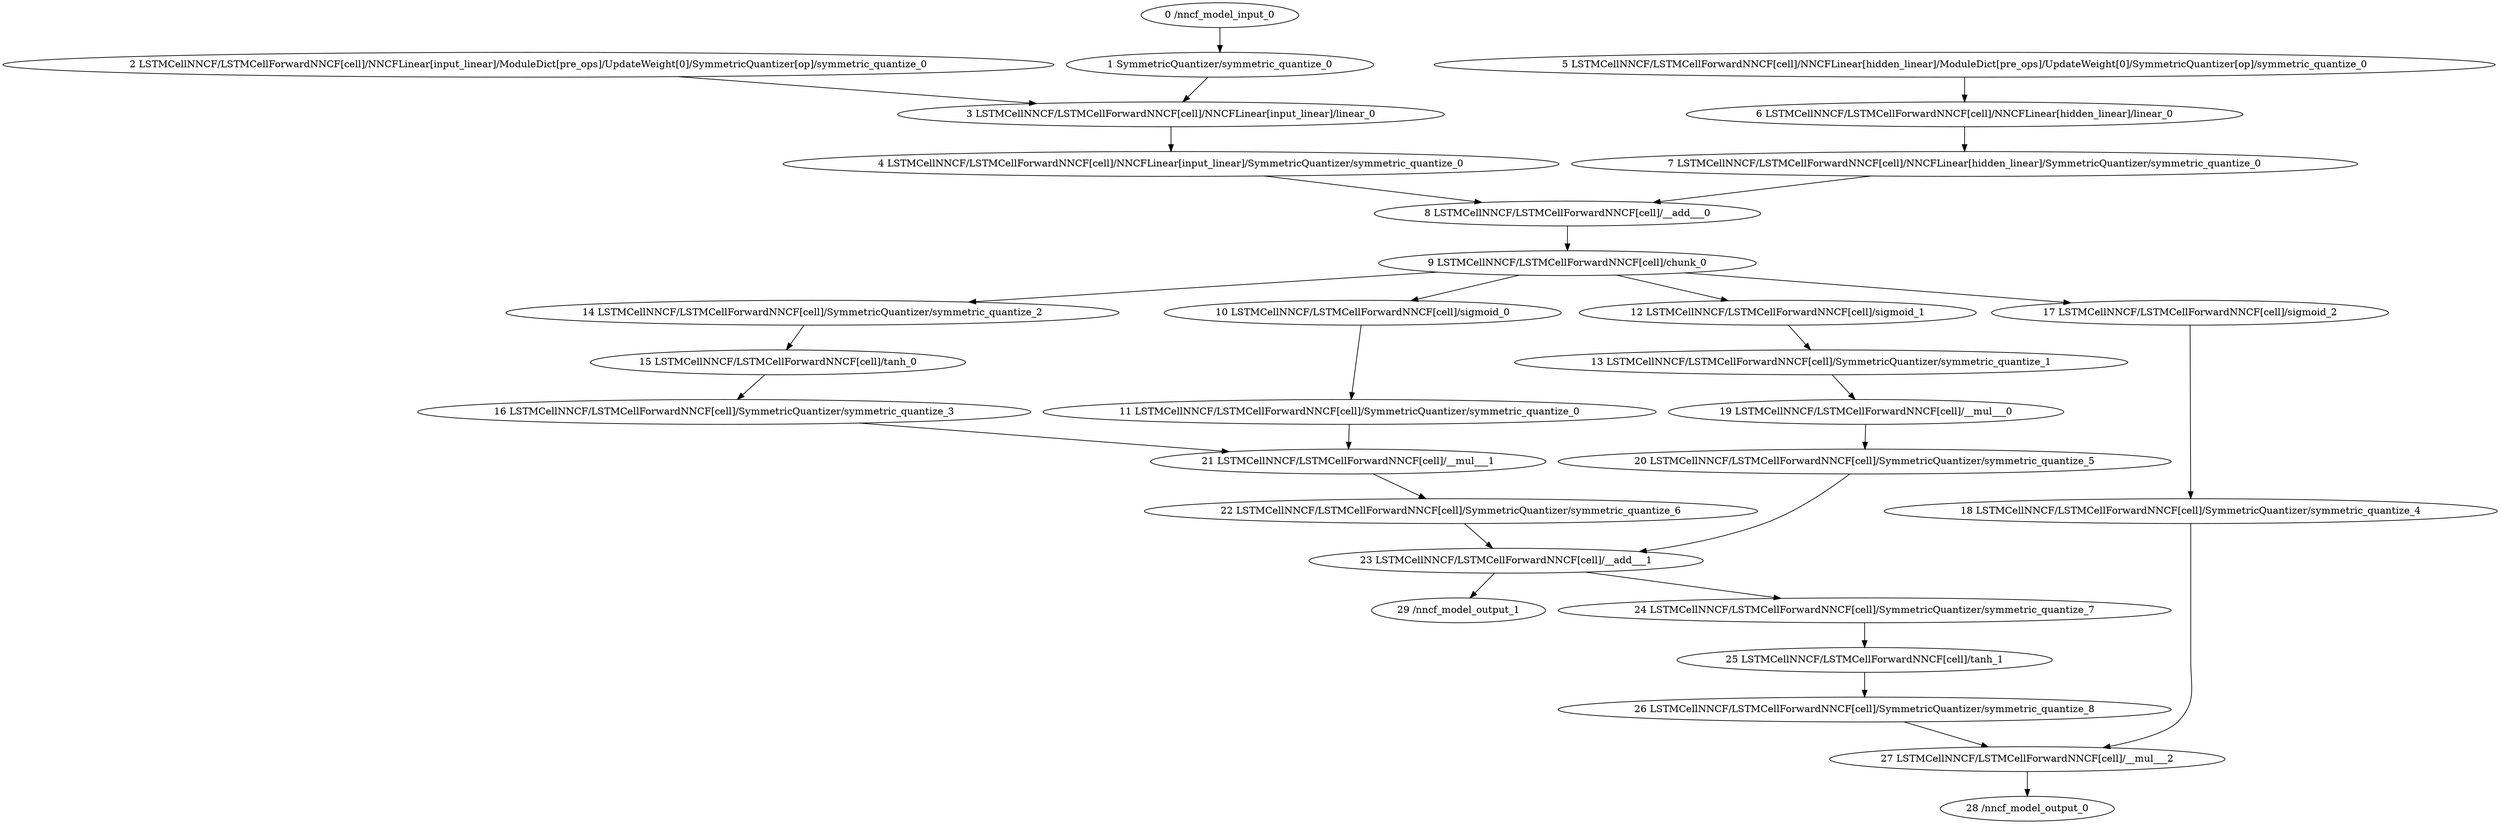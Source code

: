 strict digraph  {
"0 /nncf_model_input_0" [id=0, type=nncf_model_input];
"1 SymmetricQuantizer/symmetric_quantize_0" [id=1, type=symmetric_quantize];
"2 LSTMCellNNCF/LSTMCellForwardNNCF[cell]/NNCFLinear[input_linear]/ModuleDict[pre_ops]/UpdateWeight[0]/SymmetricQuantizer[op]/symmetric_quantize_0" [id=2, type=symmetric_quantize];
"3 LSTMCellNNCF/LSTMCellForwardNNCF[cell]/NNCFLinear[input_linear]/linear_0" [id=3, type=linear];
"4 LSTMCellNNCF/LSTMCellForwardNNCF[cell]/NNCFLinear[input_linear]/SymmetricQuantizer/symmetric_quantize_0" [id=4, type=symmetric_quantize];
"5 LSTMCellNNCF/LSTMCellForwardNNCF[cell]/NNCFLinear[hidden_linear]/ModuleDict[pre_ops]/UpdateWeight[0]/SymmetricQuantizer[op]/symmetric_quantize_0" [id=5, type=symmetric_quantize];
"6 LSTMCellNNCF/LSTMCellForwardNNCF[cell]/NNCFLinear[hidden_linear]/linear_0" [id=6, type=linear];
"7 LSTMCellNNCF/LSTMCellForwardNNCF[cell]/NNCFLinear[hidden_linear]/SymmetricQuantizer/symmetric_quantize_0" [id=7, type=symmetric_quantize];
"8 LSTMCellNNCF/LSTMCellForwardNNCF[cell]/__add___0" [id=8, type=__add__];
"9 LSTMCellNNCF/LSTMCellForwardNNCF[cell]/chunk_0" [id=9, type=chunk];
"10 LSTMCellNNCF/LSTMCellForwardNNCF[cell]/sigmoid_0" [id=10, type=sigmoid];
"11 LSTMCellNNCF/LSTMCellForwardNNCF[cell]/SymmetricQuantizer/symmetric_quantize_0" [id=11, type=symmetric_quantize];
"12 LSTMCellNNCF/LSTMCellForwardNNCF[cell]/sigmoid_1" [id=12, type=sigmoid];
"13 LSTMCellNNCF/LSTMCellForwardNNCF[cell]/SymmetricQuantizer/symmetric_quantize_1" [id=13, type=symmetric_quantize];
"14 LSTMCellNNCF/LSTMCellForwardNNCF[cell]/SymmetricQuantizer/symmetric_quantize_2" [id=14, type=symmetric_quantize];
"15 LSTMCellNNCF/LSTMCellForwardNNCF[cell]/tanh_0" [id=15, type=tanh];
"16 LSTMCellNNCF/LSTMCellForwardNNCF[cell]/SymmetricQuantizer/symmetric_quantize_3" [id=16, type=symmetric_quantize];
"17 LSTMCellNNCF/LSTMCellForwardNNCF[cell]/sigmoid_2" [id=17, type=sigmoid];
"18 LSTMCellNNCF/LSTMCellForwardNNCF[cell]/SymmetricQuantizer/symmetric_quantize_4" [id=18, type=symmetric_quantize];
"19 LSTMCellNNCF/LSTMCellForwardNNCF[cell]/__mul___0" [id=19, type=__mul__];
"20 LSTMCellNNCF/LSTMCellForwardNNCF[cell]/SymmetricQuantizer/symmetric_quantize_5" [id=20, type=symmetric_quantize];
"21 LSTMCellNNCF/LSTMCellForwardNNCF[cell]/__mul___1" [id=21, type=__mul__];
"22 LSTMCellNNCF/LSTMCellForwardNNCF[cell]/SymmetricQuantizer/symmetric_quantize_6" [id=22, type=symmetric_quantize];
"23 LSTMCellNNCF/LSTMCellForwardNNCF[cell]/__add___1" [id=23, type=__add__];
"24 LSTMCellNNCF/LSTMCellForwardNNCF[cell]/SymmetricQuantizer/symmetric_quantize_7" [id=24, type=symmetric_quantize];
"25 LSTMCellNNCF/LSTMCellForwardNNCF[cell]/tanh_1" [id=25, type=tanh];
"26 LSTMCellNNCF/LSTMCellForwardNNCF[cell]/SymmetricQuantizer/symmetric_quantize_8" [id=26, type=symmetric_quantize];
"27 LSTMCellNNCF/LSTMCellForwardNNCF[cell]/__mul___2" [id=27, type=__mul__];
"28 /nncf_model_output_0" [id=28, type=nncf_model_output];
"29 /nncf_model_output_1" [id=29, type=nncf_model_output];
"0 /nncf_model_input_0" -> "1 SymmetricQuantizer/symmetric_quantize_0";
"1 SymmetricQuantizer/symmetric_quantize_0" -> "3 LSTMCellNNCF/LSTMCellForwardNNCF[cell]/NNCFLinear[input_linear]/linear_0";
"2 LSTMCellNNCF/LSTMCellForwardNNCF[cell]/NNCFLinear[input_linear]/ModuleDict[pre_ops]/UpdateWeight[0]/SymmetricQuantizer[op]/symmetric_quantize_0" -> "3 LSTMCellNNCF/LSTMCellForwardNNCF[cell]/NNCFLinear[input_linear]/linear_0";
"3 LSTMCellNNCF/LSTMCellForwardNNCF[cell]/NNCFLinear[input_linear]/linear_0" -> "4 LSTMCellNNCF/LSTMCellForwardNNCF[cell]/NNCFLinear[input_linear]/SymmetricQuantizer/symmetric_quantize_0";
"4 LSTMCellNNCF/LSTMCellForwardNNCF[cell]/NNCFLinear[input_linear]/SymmetricQuantizer/symmetric_quantize_0" -> "8 LSTMCellNNCF/LSTMCellForwardNNCF[cell]/__add___0";
"5 LSTMCellNNCF/LSTMCellForwardNNCF[cell]/NNCFLinear[hidden_linear]/ModuleDict[pre_ops]/UpdateWeight[0]/SymmetricQuantizer[op]/symmetric_quantize_0" -> "6 LSTMCellNNCF/LSTMCellForwardNNCF[cell]/NNCFLinear[hidden_linear]/linear_0";
"6 LSTMCellNNCF/LSTMCellForwardNNCF[cell]/NNCFLinear[hidden_linear]/linear_0" -> "7 LSTMCellNNCF/LSTMCellForwardNNCF[cell]/NNCFLinear[hidden_linear]/SymmetricQuantizer/symmetric_quantize_0";
"7 LSTMCellNNCF/LSTMCellForwardNNCF[cell]/NNCFLinear[hidden_linear]/SymmetricQuantizer/symmetric_quantize_0" -> "8 LSTMCellNNCF/LSTMCellForwardNNCF[cell]/__add___0";
"8 LSTMCellNNCF/LSTMCellForwardNNCF[cell]/__add___0" -> "9 LSTMCellNNCF/LSTMCellForwardNNCF[cell]/chunk_0";
"9 LSTMCellNNCF/LSTMCellForwardNNCF[cell]/chunk_0" -> "10 LSTMCellNNCF/LSTMCellForwardNNCF[cell]/sigmoid_0";
"9 LSTMCellNNCF/LSTMCellForwardNNCF[cell]/chunk_0" -> "12 LSTMCellNNCF/LSTMCellForwardNNCF[cell]/sigmoid_1";
"9 LSTMCellNNCF/LSTMCellForwardNNCF[cell]/chunk_0" -> "14 LSTMCellNNCF/LSTMCellForwardNNCF[cell]/SymmetricQuantizer/symmetric_quantize_2";
"9 LSTMCellNNCF/LSTMCellForwardNNCF[cell]/chunk_0" -> "17 LSTMCellNNCF/LSTMCellForwardNNCF[cell]/sigmoid_2";
"10 LSTMCellNNCF/LSTMCellForwardNNCF[cell]/sigmoid_0" -> "11 LSTMCellNNCF/LSTMCellForwardNNCF[cell]/SymmetricQuantizer/symmetric_quantize_0";
"11 LSTMCellNNCF/LSTMCellForwardNNCF[cell]/SymmetricQuantizer/symmetric_quantize_0" -> "21 LSTMCellNNCF/LSTMCellForwardNNCF[cell]/__mul___1";
"12 LSTMCellNNCF/LSTMCellForwardNNCF[cell]/sigmoid_1" -> "13 LSTMCellNNCF/LSTMCellForwardNNCF[cell]/SymmetricQuantizer/symmetric_quantize_1";
"13 LSTMCellNNCF/LSTMCellForwardNNCF[cell]/SymmetricQuantizer/symmetric_quantize_1" -> "19 LSTMCellNNCF/LSTMCellForwardNNCF[cell]/__mul___0";
"14 LSTMCellNNCF/LSTMCellForwardNNCF[cell]/SymmetricQuantizer/symmetric_quantize_2" -> "15 LSTMCellNNCF/LSTMCellForwardNNCF[cell]/tanh_0";
"15 LSTMCellNNCF/LSTMCellForwardNNCF[cell]/tanh_0" -> "16 LSTMCellNNCF/LSTMCellForwardNNCF[cell]/SymmetricQuantizer/symmetric_quantize_3";
"16 LSTMCellNNCF/LSTMCellForwardNNCF[cell]/SymmetricQuantizer/symmetric_quantize_3" -> "21 LSTMCellNNCF/LSTMCellForwardNNCF[cell]/__mul___1";
"17 LSTMCellNNCF/LSTMCellForwardNNCF[cell]/sigmoid_2" -> "18 LSTMCellNNCF/LSTMCellForwardNNCF[cell]/SymmetricQuantizer/symmetric_quantize_4";
"18 LSTMCellNNCF/LSTMCellForwardNNCF[cell]/SymmetricQuantizer/symmetric_quantize_4" -> "27 LSTMCellNNCF/LSTMCellForwardNNCF[cell]/__mul___2";
"19 LSTMCellNNCF/LSTMCellForwardNNCF[cell]/__mul___0" -> "20 LSTMCellNNCF/LSTMCellForwardNNCF[cell]/SymmetricQuantizer/symmetric_quantize_5";
"20 LSTMCellNNCF/LSTMCellForwardNNCF[cell]/SymmetricQuantizer/symmetric_quantize_5" -> "23 LSTMCellNNCF/LSTMCellForwardNNCF[cell]/__add___1";
"21 LSTMCellNNCF/LSTMCellForwardNNCF[cell]/__mul___1" -> "22 LSTMCellNNCF/LSTMCellForwardNNCF[cell]/SymmetricQuantizer/symmetric_quantize_6";
"22 LSTMCellNNCF/LSTMCellForwardNNCF[cell]/SymmetricQuantizer/symmetric_quantize_6" -> "23 LSTMCellNNCF/LSTMCellForwardNNCF[cell]/__add___1";
"23 LSTMCellNNCF/LSTMCellForwardNNCF[cell]/__add___1" -> "24 LSTMCellNNCF/LSTMCellForwardNNCF[cell]/SymmetricQuantizer/symmetric_quantize_7";
"23 LSTMCellNNCF/LSTMCellForwardNNCF[cell]/__add___1" -> "29 /nncf_model_output_1";
"24 LSTMCellNNCF/LSTMCellForwardNNCF[cell]/SymmetricQuantizer/symmetric_quantize_7" -> "25 LSTMCellNNCF/LSTMCellForwardNNCF[cell]/tanh_1";
"25 LSTMCellNNCF/LSTMCellForwardNNCF[cell]/tanh_1" -> "26 LSTMCellNNCF/LSTMCellForwardNNCF[cell]/SymmetricQuantizer/symmetric_quantize_8";
"26 LSTMCellNNCF/LSTMCellForwardNNCF[cell]/SymmetricQuantizer/symmetric_quantize_8" -> "27 LSTMCellNNCF/LSTMCellForwardNNCF[cell]/__mul___2";
"27 LSTMCellNNCF/LSTMCellForwardNNCF[cell]/__mul___2" -> "28 /nncf_model_output_0";
}
